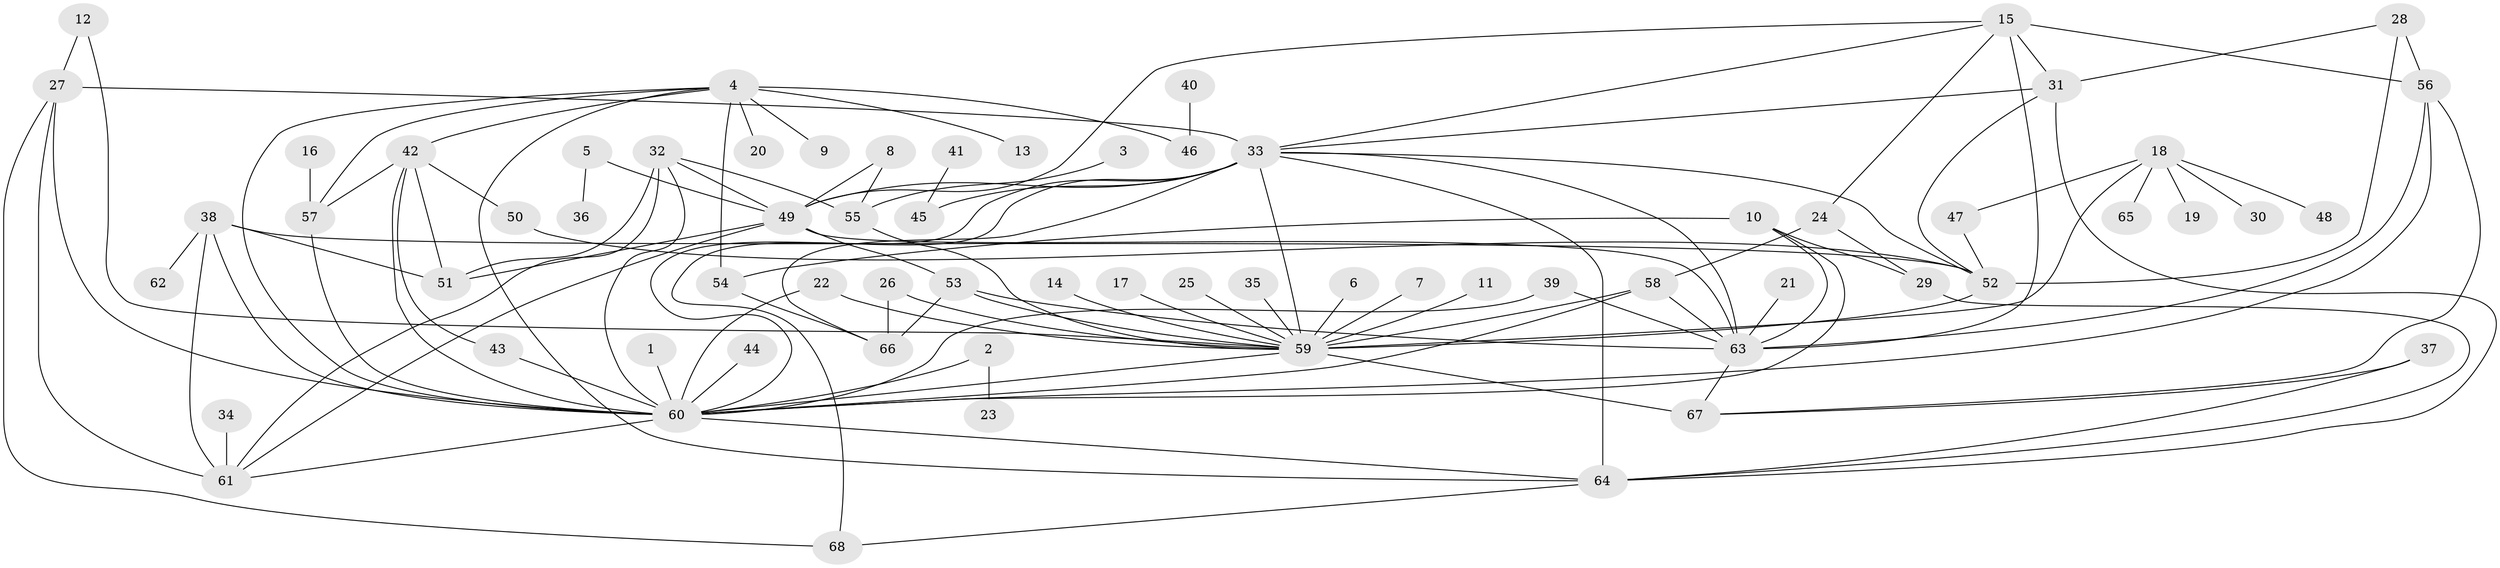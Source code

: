 // original degree distribution, {27: 0.007352941176470588, 1: 0.40441176470588236, 7: 0.03676470588235294, 10: 0.014705882352941176, 2: 0.27205882352941174, 24: 0.007352941176470588, 4: 0.08088235294117647, 15: 0.007352941176470588, 11: 0.007352941176470588, 3: 0.08088235294117647, 13: 0.007352941176470588, 9: 0.014705882352941176, 8: 0.007352941176470588, 5: 0.03676470588235294, 6: 0.014705882352941176}
// Generated by graph-tools (version 1.1) at 2025/01/03/09/25 03:01:50]
// undirected, 68 vertices, 119 edges
graph export_dot {
graph [start="1"]
  node [color=gray90,style=filled];
  1;
  2;
  3;
  4;
  5;
  6;
  7;
  8;
  9;
  10;
  11;
  12;
  13;
  14;
  15;
  16;
  17;
  18;
  19;
  20;
  21;
  22;
  23;
  24;
  25;
  26;
  27;
  28;
  29;
  30;
  31;
  32;
  33;
  34;
  35;
  36;
  37;
  38;
  39;
  40;
  41;
  42;
  43;
  44;
  45;
  46;
  47;
  48;
  49;
  50;
  51;
  52;
  53;
  54;
  55;
  56;
  57;
  58;
  59;
  60;
  61;
  62;
  63;
  64;
  65;
  66;
  67;
  68;
  1 -- 60 [weight=1.0];
  2 -- 23 [weight=1.0];
  2 -- 60 [weight=1.0];
  3 -- 55 [weight=1.0];
  4 -- 9 [weight=1.0];
  4 -- 13 [weight=1.0];
  4 -- 20 [weight=1.0];
  4 -- 42 [weight=1.0];
  4 -- 46 [weight=2.0];
  4 -- 54 [weight=1.0];
  4 -- 57 [weight=1.0];
  4 -- 60 [weight=1.0];
  4 -- 64 [weight=1.0];
  5 -- 36 [weight=1.0];
  5 -- 49 [weight=1.0];
  6 -- 59 [weight=1.0];
  7 -- 59 [weight=1.0];
  8 -- 49 [weight=1.0];
  8 -- 55 [weight=1.0];
  10 -- 29 [weight=1.0];
  10 -- 54 [weight=1.0];
  10 -- 60 [weight=1.0];
  10 -- 63 [weight=1.0];
  11 -- 59 [weight=1.0];
  12 -- 27 [weight=1.0];
  12 -- 59 [weight=1.0];
  14 -- 59 [weight=1.0];
  15 -- 24 [weight=1.0];
  15 -- 31 [weight=1.0];
  15 -- 33 [weight=1.0];
  15 -- 49 [weight=1.0];
  15 -- 56 [weight=2.0];
  15 -- 63 [weight=1.0];
  16 -- 57 [weight=1.0];
  17 -- 59 [weight=1.0];
  18 -- 19 [weight=1.0];
  18 -- 30 [weight=1.0];
  18 -- 47 [weight=1.0];
  18 -- 48 [weight=1.0];
  18 -- 59 [weight=1.0];
  18 -- 65 [weight=1.0];
  21 -- 63 [weight=1.0];
  22 -- 59 [weight=1.0];
  22 -- 60 [weight=1.0];
  24 -- 29 [weight=1.0];
  24 -- 58 [weight=1.0];
  25 -- 59 [weight=1.0];
  26 -- 59 [weight=1.0];
  26 -- 66 [weight=2.0];
  27 -- 33 [weight=1.0];
  27 -- 60 [weight=1.0];
  27 -- 61 [weight=1.0];
  27 -- 68 [weight=1.0];
  28 -- 31 [weight=1.0];
  28 -- 52 [weight=1.0];
  28 -- 56 [weight=2.0];
  29 -- 64 [weight=1.0];
  31 -- 33 [weight=1.0];
  31 -- 52 [weight=1.0];
  31 -- 64 [weight=1.0];
  32 -- 49 [weight=2.0];
  32 -- 51 [weight=1.0];
  32 -- 55 [weight=1.0];
  32 -- 60 [weight=2.0];
  32 -- 61 [weight=1.0];
  33 -- 45 [weight=1.0];
  33 -- 49 [weight=2.0];
  33 -- 52 [weight=1.0];
  33 -- 59 [weight=1.0];
  33 -- 60 [weight=1.0];
  33 -- 63 [weight=1.0];
  33 -- 64 [weight=1.0];
  33 -- 66 [weight=1.0];
  33 -- 68 [weight=1.0];
  34 -- 61 [weight=1.0];
  35 -- 59 [weight=1.0];
  37 -- 64 [weight=1.0];
  37 -- 67 [weight=1.0];
  38 -- 51 [weight=1.0];
  38 -- 52 [weight=1.0];
  38 -- 60 [weight=1.0];
  38 -- 61 [weight=2.0];
  38 -- 62 [weight=1.0];
  39 -- 60 [weight=1.0];
  39 -- 63 [weight=1.0];
  40 -- 46 [weight=1.0];
  41 -- 45 [weight=1.0];
  42 -- 43 [weight=1.0];
  42 -- 50 [weight=1.0];
  42 -- 51 [weight=1.0];
  42 -- 57 [weight=1.0];
  42 -- 60 [weight=2.0];
  43 -- 60 [weight=1.0];
  44 -- 60 [weight=1.0];
  47 -- 52 [weight=1.0];
  49 -- 51 [weight=1.0];
  49 -- 53 [weight=1.0];
  49 -- 61 [weight=1.0];
  49 -- 63 [weight=1.0];
  50 -- 52 [weight=1.0];
  52 -- 59 [weight=1.0];
  53 -- 59 [weight=1.0];
  53 -- 63 [weight=1.0];
  53 -- 66 [weight=1.0];
  54 -- 66 [weight=1.0];
  55 -- 59 [weight=1.0];
  56 -- 60 [weight=1.0];
  56 -- 63 [weight=2.0];
  56 -- 67 [weight=1.0];
  57 -- 60 [weight=1.0];
  58 -- 59 [weight=2.0];
  58 -- 60 [weight=2.0];
  58 -- 63 [weight=1.0];
  59 -- 60 [weight=1.0];
  59 -- 67 [weight=3.0];
  60 -- 61 [weight=1.0];
  60 -- 64 [weight=1.0];
  63 -- 67 [weight=1.0];
  64 -- 68 [weight=1.0];
}
